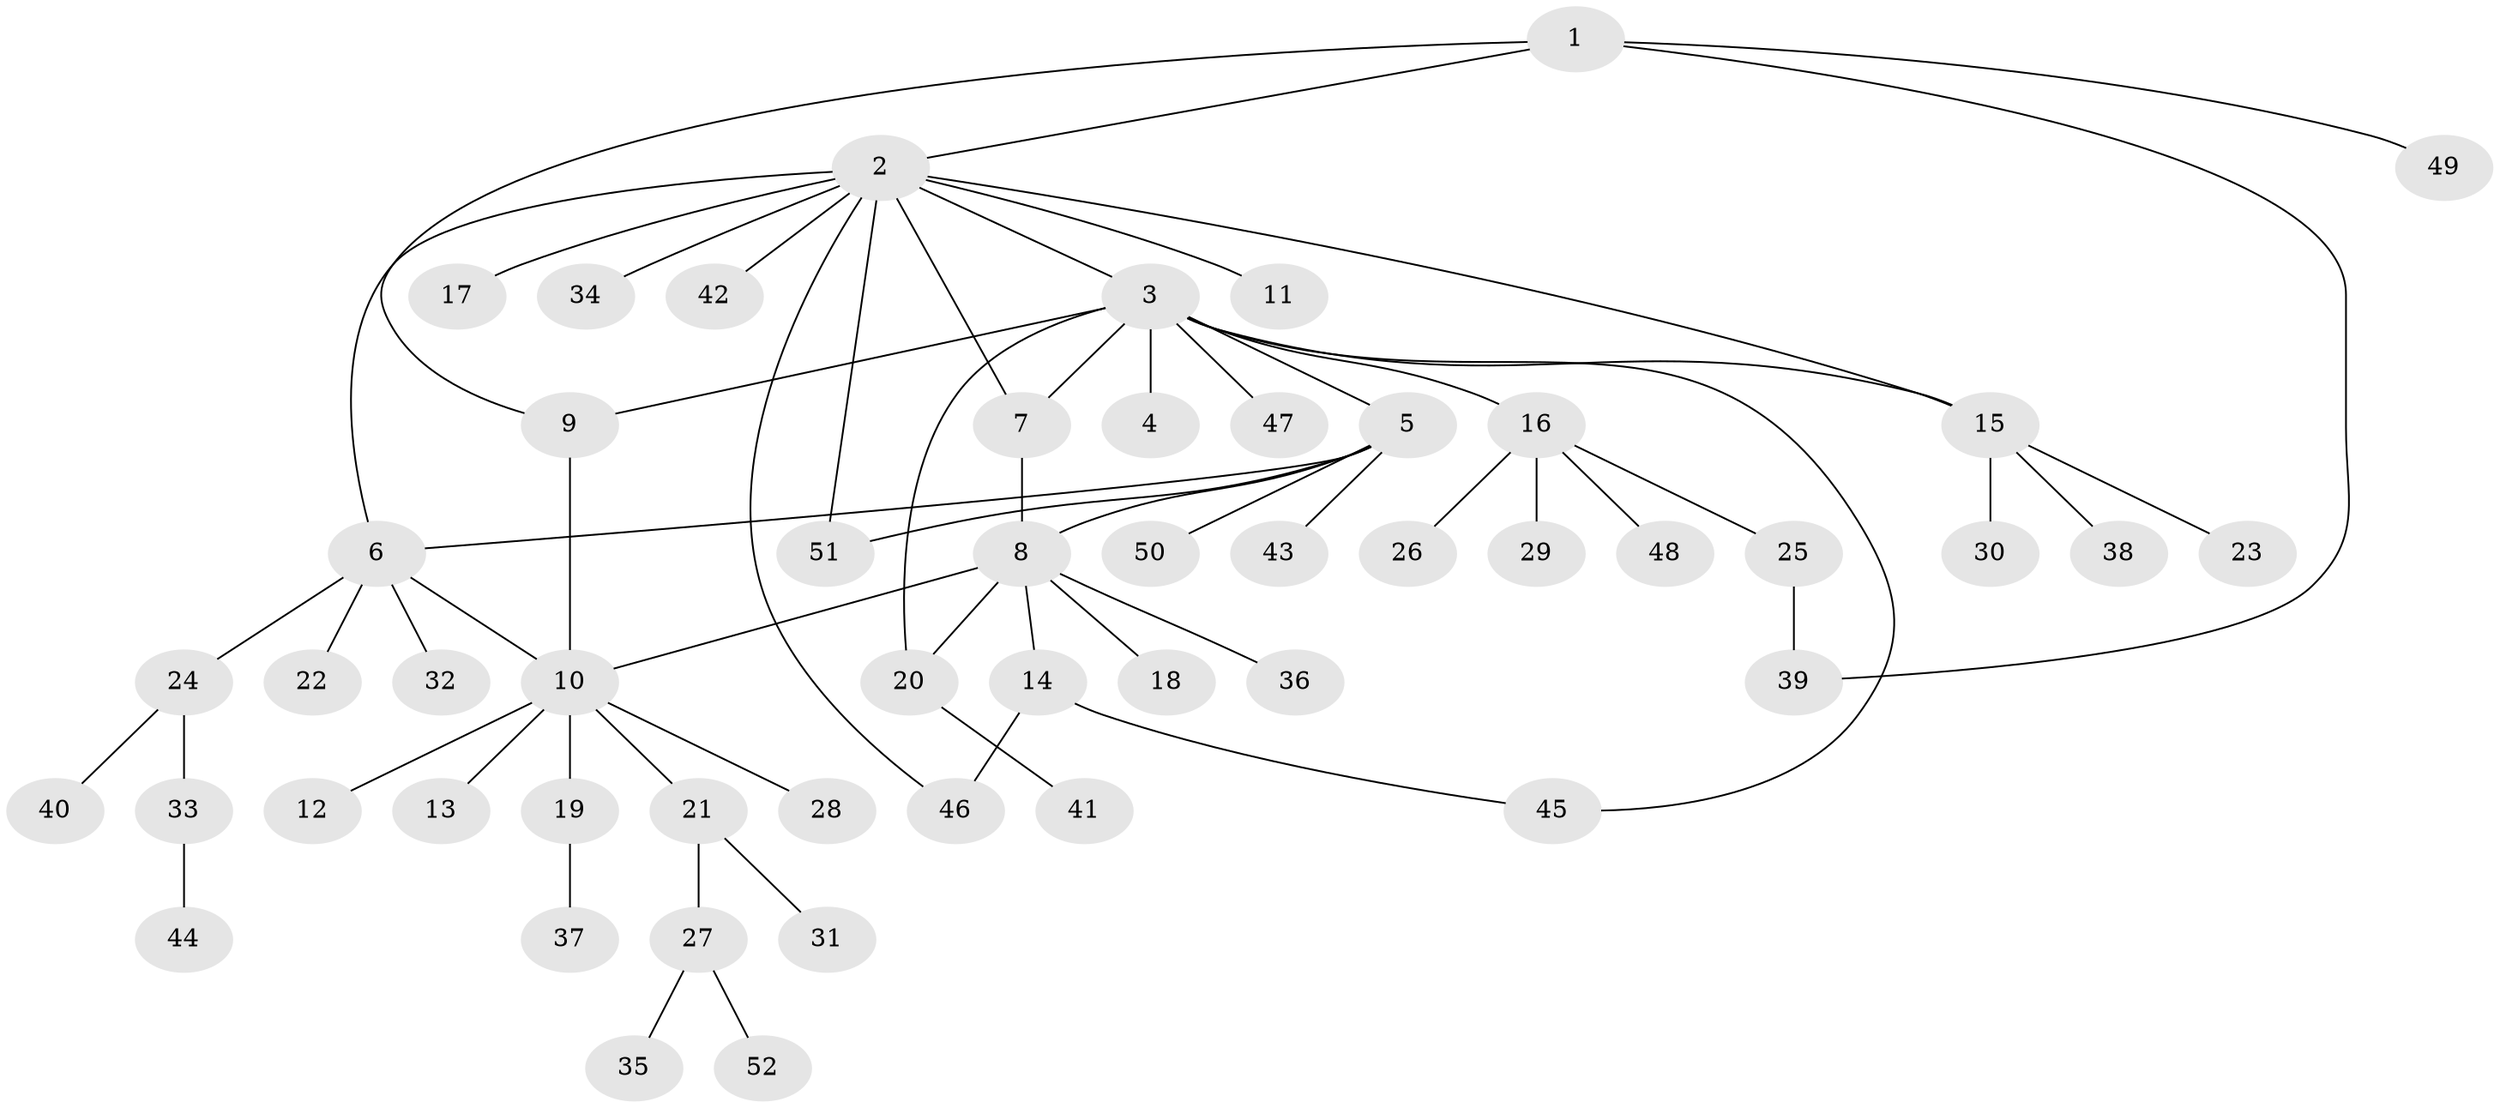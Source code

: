 // coarse degree distribution, {8: 0.06666666666666667, 1: 0.7333333333333333, 2: 0.13333333333333333, 9: 0.06666666666666667}
// Generated by graph-tools (version 1.1) at 2025/19/03/04/25 18:19:47]
// undirected, 52 vertices, 63 edges
graph export_dot {
graph [start="1"]
  node [color=gray90,style=filled];
  1;
  2;
  3;
  4;
  5;
  6;
  7;
  8;
  9;
  10;
  11;
  12;
  13;
  14;
  15;
  16;
  17;
  18;
  19;
  20;
  21;
  22;
  23;
  24;
  25;
  26;
  27;
  28;
  29;
  30;
  31;
  32;
  33;
  34;
  35;
  36;
  37;
  38;
  39;
  40;
  41;
  42;
  43;
  44;
  45;
  46;
  47;
  48;
  49;
  50;
  51;
  52;
  1 -- 2;
  1 -- 9;
  1 -- 39;
  1 -- 49;
  2 -- 3;
  2 -- 6;
  2 -- 7;
  2 -- 11;
  2 -- 15;
  2 -- 17;
  2 -- 34;
  2 -- 42;
  2 -- 46;
  2 -- 51;
  3 -- 4;
  3 -- 5;
  3 -- 7;
  3 -- 9;
  3 -- 15;
  3 -- 16;
  3 -- 20;
  3 -- 45;
  3 -- 47;
  5 -- 6;
  5 -- 8;
  5 -- 43;
  5 -- 50;
  5 -- 51;
  6 -- 10;
  6 -- 22;
  6 -- 24;
  6 -- 32;
  7 -- 8;
  8 -- 10;
  8 -- 14;
  8 -- 18;
  8 -- 20;
  8 -- 36;
  9 -- 10;
  10 -- 12;
  10 -- 13;
  10 -- 19;
  10 -- 21;
  10 -- 28;
  14 -- 45;
  14 -- 46;
  15 -- 23;
  15 -- 30;
  15 -- 38;
  16 -- 25;
  16 -- 26;
  16 -- 29;
  16 -- 48;
  19 -- 37;
  20 -- 41;
  21 -- 27;
  21 -- 31;
  24 -- 33;
  24 -- 40;
  25 -- 39;
  27 -- 35;
  27 -- 52;
  33 -- 44;
}
